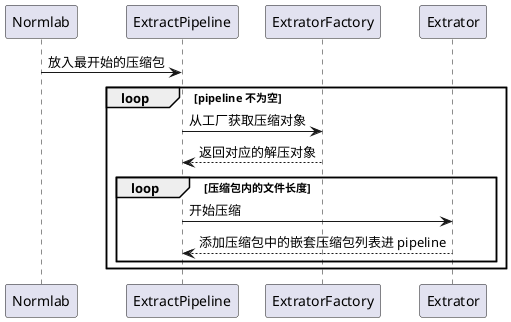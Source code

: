 @startuml extrator
Normlab -> ExtractPipeline: 放入最开始的压缩包
loop pipeline 不为空
ExtractPipeline -> ExtratorFactory: 从工厂获取压缩对象
ExtratorFactory --> ExtractPipeline: 返回对应的解压对象
loop 压缩包内的文件长度
ExtractPipeline -> Extrator: 开始压缩
Extrator --> ExtractPipeline: 添加压缩包中的嵌套压缩包列表进 pipeline
end
end
@enduml
